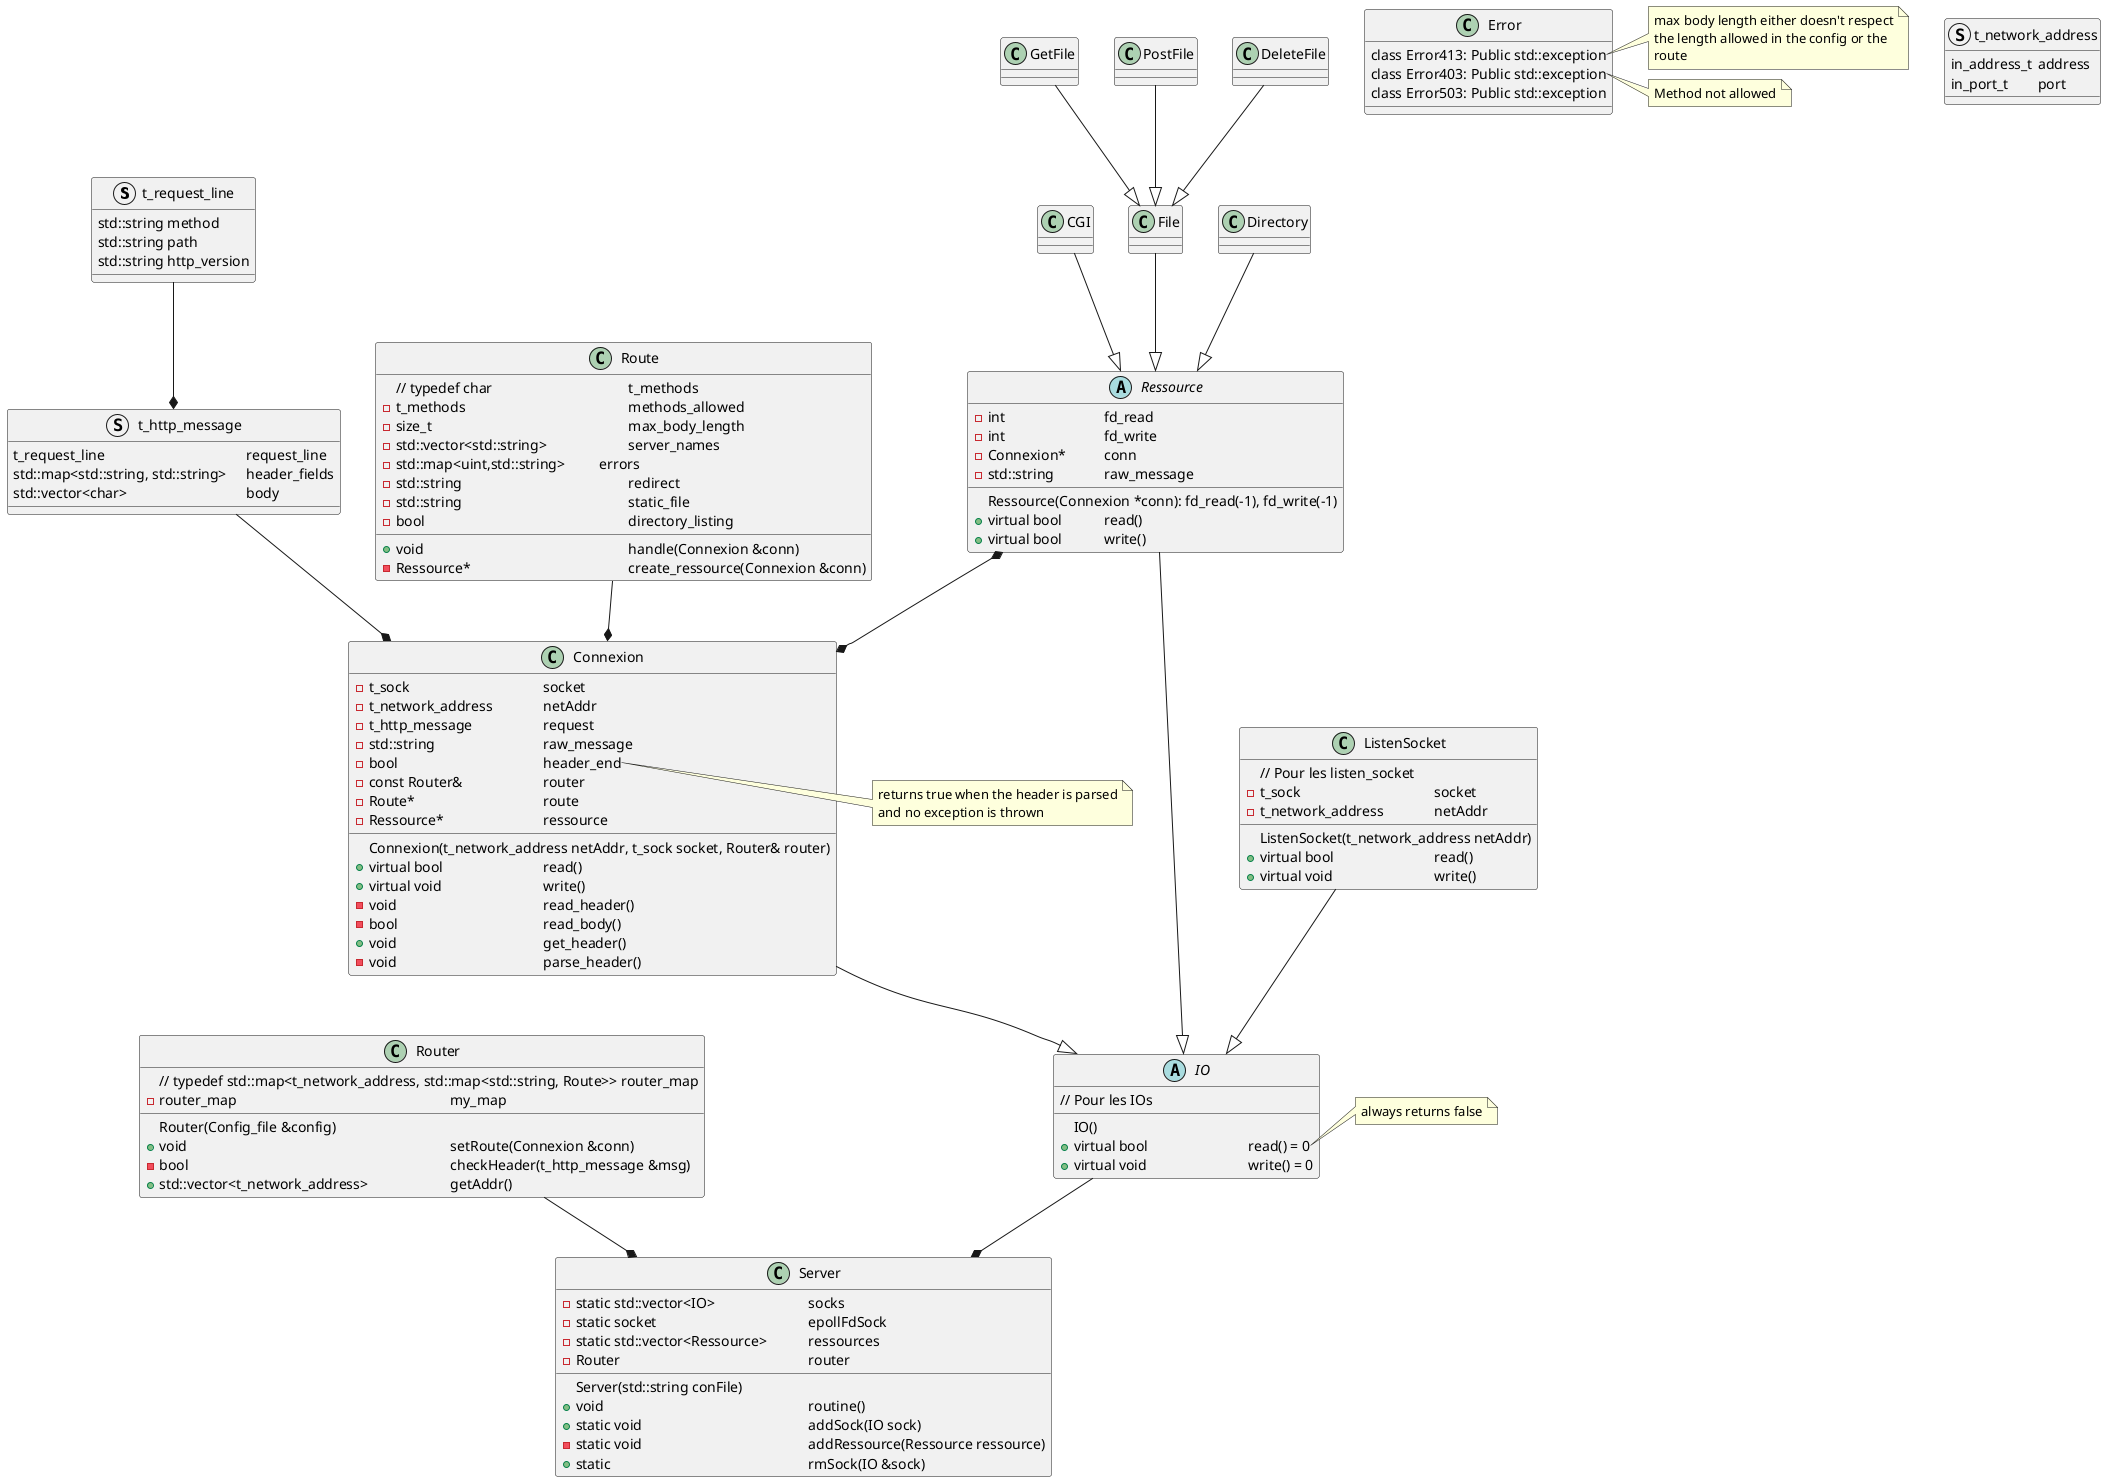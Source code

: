 @startuml
'note "typedef int t_sock" as N1

struct t_request_line {
std::string method
std::string path
std::string http_version
}

struct t_http_message {
t_request_line \t\t\t\t\trequest_line
std::map<std::string, std::string> \theader_fields
std::vector<char> \t\t\t\tbody
}

struct t_network_address {
in_address_t	address
in_port_t		port
}

abstract class IO {
// Pour les IOs
IO()
+virtual bool \t\t\t\tread() = 0
+virtual void \t\t\t\twrite() = 0
}
note right of IO::read
always returns false
endnote

class ListenSocket {
// Pour les listen_socket
-t_sock \t\t\t\t\tsocket
-t_network_address		netAddr
ListenSocket(t_network_address netAddr)
+virtual bool \t\t\t\tread()
+virtual void \t\t\t\twrite()
}

class Connexion {
-t_sock \t\t\t\t\tsocket
-t_network_address		netAddr
-t_http_message\t\t\trequest
-std::string \t\t\t\traw_message
-bool \t\t\t\t\theader_end
-const Router&	\t\trouter
-Route*\t\t\t\t\troute
' -catch Error:Error413
' -catch Error:Error403
-Ressource*\t\t\t\tressource
Connexion(t_network_address netAddr, t_sock socket, Router& router)
+virtual bool \t\t\t\tread()
+virtual void \t\t\t\twrite()
-void \t\t\t\t\tread_header()
-bool \t\t\t\t\tread_body()
+void \t\t\t\t\tget_header()
-void \t\t\t\t\tparse_header()
}
note right of Connexion::header_end
returns true when the header is parsed
and no exception is thrown
endnote

class Server {
Server(std::string conFile)
-static std::vector<IO>\t\t\t\tsocks
-static socket\t\t\t\t\t\tepollFdSock
-static std::vector<Ressource> \t\tressources
-Router \t\t\t\t\t\t\trouter
+void\t\t\t\t\t\t\t\troutine()
+static void\t\t\t\t\t\taddSock(IO sock)
-static void\t\t\t\t\t\taddRessource(Ressource ressource)
+static \t\t\t\t\t\t\trmSock(IO &sock)
}

class Router{
// typedef std::map<t_network_address, std::map<std::string, Route>> router_map
Router(Config_file &config)
-router_map 								my_map
+void 									setRoute(Connexion &conn)
-bool 									checkHeader(t_http_message &msg)
+std::vector<t_network_address>			getAddr()

}
note right of Router::set_route
Ne set route que si prerequisites are good
endnote

class Route{
 // typedef char \t\t\t\t\tt_methods
-t_methods \t\\t\t\t\t\tmethods_allowed
-size_t \t\t\t\t\t\t\tmax_body_length
-std::vector<std::string>   \t\t\tserver_names
-std::map<uint,std::string> \t\terrors
-std::string \t\t\t\t\t\tredirect
-std::string \t\t\t\t\t\tstatic_file
-bool \t\t\t\t\t\t\tdirectory_listing

+void \t\t\t\t\t\t\thandle(Connexion &conn)
-Ressource* \t\t\t\t\t\tcreate_ressource(Connexion &conn)
}

Abstract class Ressource{
Ressource(Connexion *conn): fd_read(-1), fd_write(-1)
-int \t\t\t\tfd_read
-int \t\t\t\tfd_write
-Connexion* \t\tconn
-std::string \t\traw_message
+virtual bool \t\tread()
+virtual bool \t\twrite()
}

class	CGI{
	' catch Error::Error503

}

class 	File{

}

class 	GetFile{

}
class 	PostFile{

}
class 	DeleteFile{

}
GetFile --|> File
PostFile --|> File
DeleteFile --|> File

class	Directory{

}

class Error{
class Error413: Public std::exception
class Error403: Public std::exception
class Error503: Public std::exception
}
note right of Error::Error413
max body length either doesn't respect
the length allowed in the config or the
route
endnote
note right of Error::Error403
Method not allowed
endnote

ListenSocket --|> IO
Ressource --|> IO
Ressource *--* Connexion
CGI--|> Ressource
File--|> Ressource
Directory--|> Ressource
Connexion --|> IO
IO --* Server
Route --* Connexion
t_request_line --* t_http_message
t_http_message --* Connexion
Router --* Server
't_network_address --* Connexion
't_network_address --* ListenSocket
@enduml
